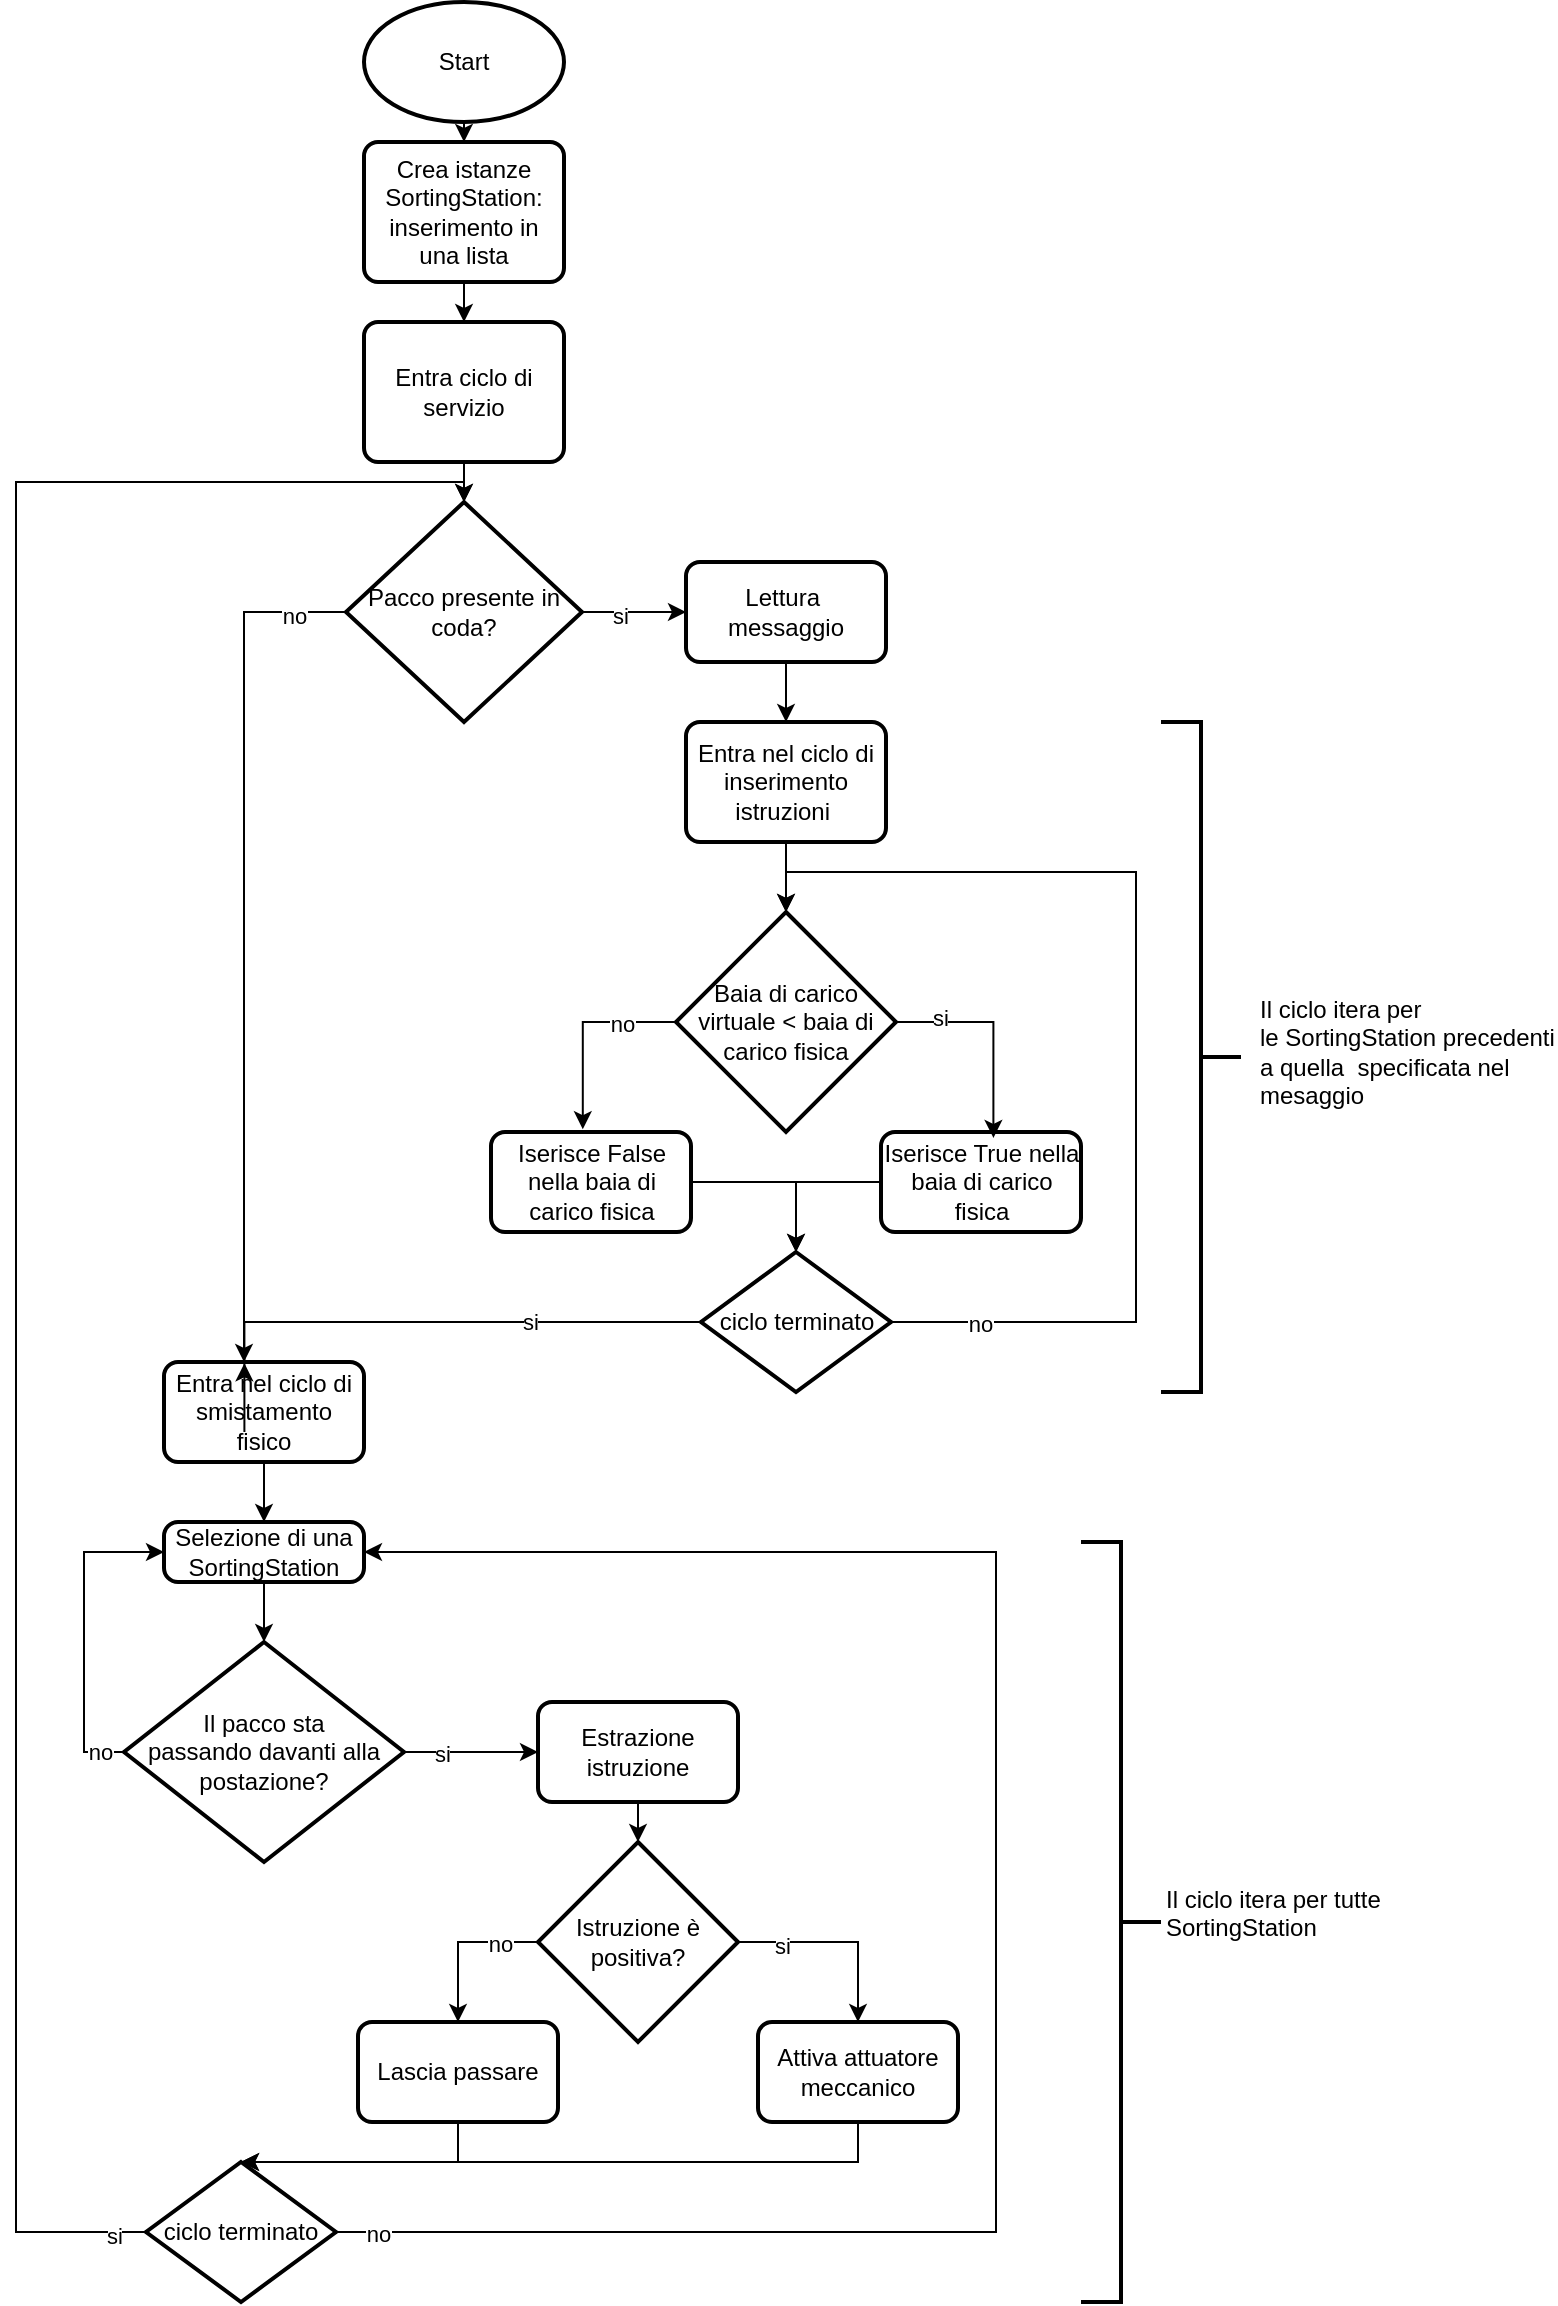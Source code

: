 <mxfile version="28.0.6">
  <diagram id="4rh42vxHhXceGONblC5L" name="Page-1">
    <mxGraphModel dx="695" dy="461" grid="1" gridSize="10" guides="1" tooltips="1" connect="1" arrows="1" fold="1" page="1" pageScale="1" pageWidth="827" pageHeight="1169" math="0" shadow="0">
      <root>
        <mxCell id="0" />
        <mxCell id="1" parent="0" />
        <mxCell id="UT6nP9ZxfCxlTdFqshKj-22" style="edgeStyle=orthogonalEdgeStyle;rounded=0;orthogonalLoop=1;jettySize=auto;html=1;entryX=0.5;entryY=0;entryDx=0;entryDy=0;" edge="1" parent="1" target="UT6nP9ZxfCxlTdFqshKj-2">
          <mxGeometry relative="1" as="geometry">
            <mxPoint x="274.0" y="60" as="sourcePoint" />
          </mxGeometry>
        </mxCell>
        <mxCell id="UT6nP9ZxfCxlTdFqshKj-1" value="Start" style="strokeWidth=2;html=1;shape=mxgraph.flowchart.start_1;whiteSpace=wrap;" vertex="1" parent="1">
          <mxGeometry x="224" y="10" width="100" height="60" as="geometry" />
        </mxCell>
        <mxCell id="UT6nP9ZxfCxlTdFqshKj-23" style="edgeStyle=orthogonalEdgeStyle;rounded=0;orthogonalLoop=1;jettySize=auto;html=1;entryX=0.5;entryY=0;entryDx=0;entryDy=0;" edge="1" parent="1" source="UT6nP9ZxfCxlTdFqshKj-2" target="UT6nP9ZxfCxlTdFqshKj-15">
          <mxGeometry relative="1" as="geometry" />
        </mxCell>
        <mxCell id="UT6nP9ZxfCxlTdFqshKj-2" value="Crea istanze&lt;div&gt;SortingStation:&lt;/div&gt;&lt;div&gt;inserimento in una lista&lt;/div&gt;" style="rounded=1;whiteSpace=wrap;html=1;absoluteArcSize=1;arcSize=14;strokeWidth=2;" vertex="1" parent="1">
          <mxGeometry x="224" y="80" width="100" height="70" as="geometry" />
        </mxCell>
        <mxCell id="UT6nP9ZxfCxlTdFqshKj-25" style="edgeStyle=orthogonalEdgeStyle;rounded=0;orthogonalLoop=1;jettySize=auto;html=1;entryX=0;entryY=0.5;entryDx=0;entryDy=0;" edge="1" parent="1" source="UT6nP9ZxfCxlTdFqshKj-3" target="UT6nP9ZxfCxlTdFqshKj-4">
          <mxGeometry relative="1" as="geometry" />
        </mxCell>
        <mxCell id="UT6nP9ZxfCxlTdFqshKj-61" value="si" style="edgeLabel;html=1;align=center;verticalAlign=middle;resizable=0;points=[];" vertex="1" connectable="0" parent="UT6nP9ZxfCxlTdFqshKj-25">
          <mxGeometry x="-0.288" y="-2" relative="1" as="geometry">
            <mxPoint as="offset" />
          </mxGeometry>
        </mxCell>
        <mxCell id="UT6nP9ZxfCxlTdFqshKj-3" value="Pacco presente in coda?" style="strokeWidth=2;html=1;shape=mxgraph.flowchart.decision;whiteSpace=wrap;" vertex="1" parent="1">
          <mxGeometry x="215" y="260" width="118" height="110" as="geometry" />
        </mxCell>
        <mxCell id="UT6nP9ZxfCxlTdFqshKj-26" style="edgeStyle=orthogonalEdgeStyle;rounded=0;orthogonalLoop=1;jettySize=auto;html=1;entryX=0.5;entryY=0;entryDx=0;entryDy=0;" edge="1" parent="1" source="UT6nP9ZxfCxlTdFqshKj-4" target="UT6nP9ZxfCxlTdFqshKj-16">
          <mxGeometry relative="1" as="geometry" />
        </mxCell>
        <mxCell id="UT6nP9ZxfCxlTdFqshKj-4" value="Lettura&amp;nbsp; messaggio" style="rounded=1;whiteSpace=wrap;html=1;absoluteArcSize=1;arcSize=14;strokeWidth=2;" vertex="1" parent="1">
          <mxGeometry x="385" y="290" width="100" height="50" as="geometry" />
        </mxCell>
        <mxCell id="UT6nP9ZxfCxlTdFqshKj-30" style="edgeStyle=orthogonalEdgeStyle;rounded=0;orthogonalLoop=1;jettySize=auto;html=1;entryX=0.459;entryY=-0.028;entryDx=0;entryDy=0;entryPerimeter=0;exitX=0;exitY=0.5;exitDx=0;exitDy=0;exitPerimeter=0;" edge="1" parent="1" source="UT6nP9ZxfCxlTdFqshKj-6" target="UT6nP9ZxfCxlTdFqshKj-7">
          <mxGeometry relative="1" as="geometry">
            <mxPoint x="310" y="570" as="targetPoint" />
          </mxGeometry>
        </mxCell>
        <mxCell id="UT6nP9ZxfCxlTdFqshKj-62" value="no" style="edgeLabel;html=1;align=center;verticalAlign=middle;resizable=0;points=[];" vertex="1" connectable="0" parent="UT6nP9ZxfCxlTdFqshKj-30">
          <mxGeometry x="-0.461" y="1" relative="1" as="geometry">
            <mxPoint as="offset" />
          </mxGeometry>
        </mxCell>
        <mxCell id="UT6nP9ZxfCxlTdFqshKj-6" value="Baia di carico virtuale &amp;lt; baia di carico fisica" style="strokeWidth=2;html=1;shape=mxgraph.flowchart.decision;whiteSpace=wrap;" vertex="1" parent="1">
          <mxGeometry x="380" y="465" width="110" height="110" as="geometry" />
        </mxCell>
        <mxCell id="UT6nP9ZxfCxlTdFqshKj-7" value="Iserisce False nella baia di carico fisica" style="rounded=1;whiteSpace=wrap;html=1;absoluteArcSize=1;arcSize=14;strokeWidth=2;" vertex="1" parent="1">
          <mxGeometry x="287.5" y="575" width="100" height="50" as="geometry" />
        </mxCell>
        <mxCell id="UT6nP9ZxfCxlTdFqshKj-9" value="Iserisce True nella baia di carico fisica" style="rounded=1;whiteSpace=wrap;html=1;absoluteArcSize=1;arcSize=14;strokeWidth=2;" vertex="1" parent="1">
          <mxGeometry x="482.5" y="575" width="100" height="50" as="geometry" />
        </mxCell>
        <mxCell id="UT6nP9ZxfCxlTdFqshKj-10" value="" style="strokeWidth=2;html=1;shape=mxgraph.flowchart.annotation_2;align=left;labelPosition=right;pointerEvents=1;rotation=-180;" vertex="1" parent="1">
          <mxGeometry x="622.5" y="370" width="40" height="335" as="geometry" />
        </mxCell>
        <mxCell id="UT6nP9ZxfCxlTdFqshKj-34" style="edgeStyle=orthogonalEdgeStyle;rounded=0;orthogonalLoop=1;jettySize=auto;html=1;entryX=0;entryY=0.5;entryDx=0;entryDy=0;" edge="1" parent="1" source="UT6nP9ZxfCxlTdFqshKj-13" target="UT6nP9ZxfCxlTdFqshKj-19">
          <mxGeometry relative="1" as="geometry" />
        </mxCell>
        <mxCell id="UT6nP9ZxfCxlTdFqshKj-90" value="si" style="edgeLabel;html=1;align=center;verticalAlign=middle;resizable=0;points=[];" vertex="1" connectable="0" parent="UT6nP9ZxfCxlTdFqshKj-34">
          <mxGeometry x="-0.434" y="-1" relative="1" as="geometry">
            <mxPoint as="offset" />
          </mxGeometry>
        </mxCell>
        <mxCell id="UT6nP9ZxfCxlTdFqshKj-74" style="edgeStyle=orthogonalEdgeStyle;rounded=0;orthogonalLoop=1;jettySize=auto;html=1;exitX=0;exitY=0.5;exitDx=0;exitDy=0;exitPerimeter=0;entryX=0;entryY=0.5;entryDx=0;entryDy=0;" edge="1" parent="1" source="UT6nP9ZxfCxlTdFqshKj-13" target="UT6nP9ZxfCxlTdFqshKj-73">
          <mxGeometry relative="1" as="geometry" />
        </mxCell>
        <mxCell id="UT6nP9ZxfCxlTdFqshKj-86" value="no" style="edgeLabel;html=1;align=center;verticalAlign=middle;resizable=0;points=[];" vertex="1" connectable="0" parent="UT6nP9ZxfCxlTdFqshKj-74">
          <mxGeometry x="-0.844" relative="1" as="geometry">
            <mxPoint as="offset" />
          </mxGeometry>
        </mxCell>
        <mxCell id="UT6nP9ZxfCxlTdFqshKj-13" value="Il pacco sta passando&amp;nbsp;&lt;span style=&quot;background-color: transparent; color: light-dark(rgb(0, 0, 0), rgb(255, 255, 255));&quot;&gt;davanti alla postazione?&lt;/span&gt;" style="strokeWidth=2;html=1;shape=mxgraph.flowchart.decision;whiteSpace=wrap;" vertex="1" parent="1">
          <mxGeometry x="104" y="830" width="140" height="110" as="geometry" />
        </mxCell>
        <mxCell id="UT6nP9ZxfCxlTdFqshKj-14" value="" style="strokeWidth=2;html=1;shape=mxgraph.flowchart.annotation_2;align=left;labelPosition=right;pointerEvents=1;rotation=-180;" vertex="1" parent="1">
          <mxGeometry x="582.5" y="780" width="40" height="380" as="geometry" />
        </mxCell>
        <mxCell id="UT6nP9ZxfCxlTdFqshKj-15" value="Entra ciclo di servizio" style="rounded=1;whiteSpace=wrap;html=1;absoluteArcSize=1;arcSize=14;strokeWidth=2;" vertex="1" parent="1">
          <mxGeometry x="224" y="170" width="100" height="70" as="geometry" />
        </mxCell>
        <mxCell id="UT6nP9ZxfCxlTdFqshKj-16" value="Entra nel ciclo di inserimento istruzioni&amp;nbsp;" style="rounded=1;whiteSpace=wrap;html=1;absoluteArcSize=1;arcSize=14;strokeWidth=2;" vertex="1" parent="1">
          <mxGeometry x="385" y="370" width="100" height="60" as="geometry" />
        </mxCell>
        <mxCell id="UT6nP9ZxfCxlTdFqshKj-77" style="edgeStyle=orthogonalEdgeStyle;rounded=0;orthogonalLoop=1;jettySize=auto;html=1;entryX=0.5;entryY=0;entryDx=0;entryDy=0;" edge="1" parent="1" source="UT6nP9ZxfCxlTdFqshKj-17" target="UT6nP9ZxfCxlTdFqshKj-73">
          <mxGeometry relative="1" as="geometry">
            <mxPoint x="280" y="730" as="targetPoint" />
          </mxGeometry>
        </mxCell>
        <mxCell id="UT6nP9ZxfCxlTdFqshKj-17" value="Entra nel ciclo di smistamento fisico" style="rounded=1;whiteSpace=wrap;html=1;absoluteArcSize=1;arcSize=14;strokeWidth=2;" vertex="1" parent="1">
          <mxGeometry x="124" y="690" width="100" height="50" as="geometry" />
        </mxCell>
        <mxCell id="UT6nP9ZxfCxlTdFqshKj-38" style="edgeStyle=orthogonalEdgeStyle;rounded=0;orthogonalLoop=1;jettySize=auto;html=1;exitX=0;exitY=0.5;exitDx=0;exitDy=0;exitPerimeter=0;" edge="1" parent="1" source="UT6nP9ZxfCxlTdFqshKj-18" target="UT6nP9ZxfCxlTdFqshKj-37">
          <mxGeometry relative="1" as="geometry" />
        </mxCell>
        <mxCell id="UT6nP9ZxfCxlTdFqshKj-68" value="no" style="edgeLabel;html=1;align=center;verticalAlign=middle;resizable=0;points=[];" vertex="1" connectable="0" parent="UT6nP9ZxfCxlTdFqshKj-38">
          <mxGeometry x="-0.51" y="1" relative="1" as="geometry">
            <mxPoint as="offset" />
          </mxGeometry>
        </mxCell>
        <mxCell id="UT6nP9ZxfCxlTdFqshKj-57" style="edgeStyle=orthogonalEdgeStyle;rounded=0;orthogonalLoop=1;jettySize=auto;html=1;exitX=1;exitY=0.5;exitDx=0;exitDy=0;exitPerimeter=0;entryX=0.5;entryY=0;entryDx=0;entryDy=0;" edge="1" parent="1" source="UT6nP9ZxfCxlTdFqshKj-18" target="UT6nP9ZxfCxlTdFqshKj-20">
          <mxGeometry relative="1" as="geometry" />
        </mxCell>
        <mxCell id="UT6nP9ZxfCxlTdFqshKj-69" value="si" style="edgeLabel;html=1;align=center;verticalAlign=middle;resizable=0;points=[];" vertex="1" connectable="0" parent="UT6nP9ZxfCxlTdFqshKj-57">
          <mxGeometry x="-0.557" y="-2" relative="1" as="geometry">
            <mxPoint as="offset" />
          </mxGeometry>
        </mxCell>
        <mxCell id="UT6nP9ZxfCxlTdFqshKj-18" value="Istruzione è positiva?" style="strokeWidth=2;html=1;shape=mxgraph.flowchart.decision;whiteSpace=wrap;" vertex="1" parent="1">
          <mxGeometry x="311" y="930" width="100" height="100" as="geometry" />
        </mxCell>
        <mxCell id="UT6nP9ZxfCxlTdFqshKj-19" value="Estrazione istruzione" style="rounded=1;whiteSpace=wrap;html=1;absoluteArcSize=1;arcSize=14;strokeWidth=2;" vertex="1" parent="1">
          <mxGeometry x="311" y="860" width="100" height="50" as="geometry" />
        </mxCell>
        <mxCell id="UT6nP9ZxfCxlTdFqshKj-20" value="Attiva attuatore meccanico" style="rounded=1;whiteSpace=wrap;html=1;absoluteArcSize=1;arcSize=14;strokeWidth=2;" vertex="1" parent="1">
          <mxGeometry x="421" y="1020" width="100" height="50" as="geometry" />
        </mxCell>
        <mxCell id="UT6nP9ZxfCxlTdFqshKj-24" style="edgeStyle=orthogonalEdgeStyle;rounded=0;orthogonalLoop=1;jettySize=auto;html=1;entryX=0.5;entryY=0;entryDx=0;entryDy=0;entryPerimeter=0;" edge="1" parent="1" source="UT6nP9ZxfCxlTdFqshKj-15" target="UT6nP9ZxfCxlTdFqshKj-3">
          <mxGeometry relative="1" as="geometry" />
        </mxCell>
        <mxCell id="UT6nP9ZxfCxlTdFqshKj-28" style="edgeStyle=orthogonalEdgeStyle;rounded=0;orthogonalLoop=1;jettySize=auto;html=1;entryX=0.5;entryY=0;entryDx=0;entryDy=0;entryPerimeter=0;" edge="1" parent="1" source="UT6nP9ZxfCxlTdFqshKj-16" target="UT6nP9ZxfCxlTdFqshKj-6">
          <mxGeometry relative="1" as="geometry" />
        </mxCell>
        <mxCell id="UT6nP9ZxfCxlTdFqshKj-31" style="edgeStyle=orthogonalEdgeStyle;rounded=0;orthogonalLoop=1;jettySize=auto;html=1;entryX=0.562;entryY=0.059;entryDx=0;entryDy=0;entryPerimeter=0;exitX=1;exitY=0.5;exitDx=0;exitDy=0;exitPerimeter=0;" edge="1" parent="1" source="UT6nP9ZxfCxlTdFqshKj-6" target="UT6nP9ZxfCxlTdFqshKj-9">
          <mxGeometry relative="1" as="geometry" />
        </mxCell>
        <mxCell id="UT6nP9ZxfCxlTdFqshKj-63" value="si" style="edgeLabel;html=1;align=center;verticalAlign=middle;resizable=0;points=[];" vertex="1" connectable="0" parent="UT6nP9ZxfCxlTdFqshKj-31">
          <mxGeometry x="-0.59" y="2" relative="1" as="geometry">
            <mxPoint as="offset" />
          </mxGeometry>
        </mxCell>
        <mxCell id="UT6nP9ZxfCxlTdFqshKj-37" value="Lascia passare" style="rounded=1;whiteSpace=wrap;html=1;absoluteArcSize=1;arcSize=14;strokeWidth=2;" vertex="1" parent="1">
          <mxGeometry x="221" y="1020" width="100" height="50" as="geometry" />
        </mxCell>
        <mxCell id="UT6nP9ZxfCxlTdFqshKj-42" value="" style="edgeStyle=orthogonalEdgeStyle;rounded=0;orthogonalLoop=1;jettySize=auto;html=1;entryX=0.4;entryY=0;entryDx=0;entryDy=0;entryPerimeter=0;exitX=0;exitY=0.5;exitDx=0;exitDy=0;exitPerimeter=0;" edge="1" parent="1" source="UT6nP9ZxfCxlTdFqshKj-3" target="UT6nP9ZxfCxlTdFqshKj-17">
          <mxGeometry relative="1" as="geometry" />
        </mxCell>
        <mxCell id="UT6nP9ZxfCxlTdFqshKj-82" value="no" style="edgeLabel;html=1;align=center;verticalAlign=middle;resizable=0;points=[];" vertex="1" connectable="0" parent="UT6nP9ZxfCxlTdFqshKj-42">
          <mxGeometry x="-0.879" y="2" relative="1" as="geometry">
            <mxPoint as="offset" />
          </mxGeometry>
        </mxCell>
        <mxCell id="UT6nP9ZxfCxlTdFqshKj-44" value="ciclo terminato" style="strokeWidth=2;html=1;shape=mxgraph.flowchart.decision;whiteSpace=wrap;" vertex="1" parent="1">
          <mxGeometry x="392.5" y="635" width="95" height="70" as="geometry" />
        </mxCell>
        <mxCell id="UT6nP9ZxfCxlTdFqshKj-47" style="edgeStyle=orthogonalEdgeStyle;rounded=0;orthogonalLoop=1;jettySize=auto;html=1;entryX=0.5;entryY=0;entryDx=0;entryDy=0;entryPerimeter=0;exitX=0;exitY=0.5;exitDx=0;exitDy=0;" edge="1" parent="1" source="UT6nP9ZxfCxlTdFqshKj-9" target="UT6nP9ZxfCxlTdFqshKj-44">
          <mxGeometry relative="1" as="geometry" />
        </mxCell>
        <mxCell id="UT6nP9ZxfCxlTdFqshKj-48" style="edgeStyle=orthogonalEdgeStyle;rounded=0;orthogonalLoop=1;jettySize=auto;html=1;exitX=1;exitY=0.5;exitDx=0;exitDy=0;entryX=0.5;entryY=0;entryDx=0;entryDy=0;entryPerimeter=0;" edge="1" parent="1" source="UT6nP9ZxfCxlTdFqshKj-7" target="UT6nP9ZxfCxlTdFqshKj-44">
          <mxGeometry relative="1" as="geometry" />
        </mxCell>
        <mxCell id="UT6nP9ZxfCxlTdFqshKj-50" style="edgeStyle=orthogonalEdgeStyle;rounded=0;orthogonalLoop=1;jettySize=auto;html=1;entryX=0.402;entryY=0.013;entryDx=0;entryDy=0;entryPerimeter=0;" edge="1" parent="1" source="UT6nP9ZxfCxlTdFqshKj-44" target="UT6nP9ZxfCxlTdFqshKj-17">
          <mxGeometry relative="1" as="geometry" />
        </mxCell>
        <mxCell id="UT6nP9ZxfCxlTdFqshKj-65" value="si" style="edgeLabel;html=1;align=center;verticalAlign=middle;resizable=0;points=[];" vertex="1" connectable="0" parent="UT6nP9ZxfCxlTdFqshKj-50">
          <mxGeometry x="-0.46" relative="1" as="geometry">
            <mxPoint as="offset" />
          </mxGeometry>
        </mxCell>
        <mxCell id="UT6nP9ZxfCxlTdFqshKj-51" style="edgeStyle=orthogonalEdgeStyle;rounded=0;orthogonalLoop=1;jettySize=auto;html=1;exitX=1;exitY=0.5;exitDx=0;exitDy=0;exitPerimeter=0;entryX=0.5;entryY=0;entryDx=0;entryDy=0;entryPerimeter=0;" edge="1" parent="1" source="UT6nP9ZxfCxlTdFqshKj-44" target="UT6nP9ZxfCxlTdFqshKj-6">
          <mxGeometry relative="1" as="geometry">
            <Array as="points">
              <mxPoint x="610" y="670" />
              <mxPoint x="610" y="445" />
              <mxPoint x="435" y="445" />
            </Array>
          </mxGeometry>
        </mxCell>
        <mxCell id="UT6nP9ZxfCxlTdFqshKj-64" value="no" style="edgeLabel;html=1;align=center;verticalAlign=middle;resizable=0;points=[];" vertex="1" connectable="0" parent="UT6nP9ZxfCxlTdFqshKj-51">
          <mxGeometry x="-0.838" y="-1" relative="1" as="geometry">
            <mxPoint as="offset" />
          </mxGeometry>
        </mxCell>
        <mxCell id="UT6nP9ZxfCxlTdFqshKj-78" style="edgeStyle=orthogonalEdgeStyle;rounded=0;orthogonalLoop=1;jettySize=auto;html=1;entryX=1;entryY=0.5;entryDx=0;entryDy=0;" edge="1" parent="1" source="UT6nP9ZxfCxlTdFqshKj-52" target="UT6nP9ZxfCxlTdFqshKj-73">
          <mxGeometry relative="1" as="geometry">
            <Array as="points">
              <mxPoint x="540" y="1125" />
              <mxPoint x="540" y="785" />
            </Array>
          </mxGeometry>
        </mxCell>
        <mxCell id="UT6nP9ZxfCxlTdFqshKj-85" value="no" style="edgeLabel;html=1;align=center;verticalAlign=middle;resizable=0;points=[];" vertex="1" connectable="0" parent="UT6nP9ZxfCxlTdFqshKj-78">
          <mxGeometry x="-0.958" y="-1" relative="1" as="geometry">
            <mxPoint as="offset" />
          </mxGeometry>
        </mxCell>
        <mxCell id="UT6nP9ZxfCxlTdFqshKj-52" value="ciclo terminato" style="strokeWidth=2;html=1;shape=mxgraph.flowchart.decision;whiteSpace=wrap;" vertex="1" parent="1">
          <mxGeometry x="115" y="1090" width="95" height="70" as="geometry" />
        </mxCell>
        <mxCell id="UT6nP9ZxfCxlTdFqshKj-56" style="edgeStyle=orthogonalEdgeStyle;rounded=0;orthogonalLoop=1;jettySize=auto;html=1;exitX=0;exitY=0.5;exitDx=0;exitDy=0;exitPerimeter=0;entryX=0.5;entryY=0;entryDx=0;entryDy=0;entryPerimeter=0;" edge="1" parent="1" source="UT6nP9ZxfCxlTdFqshKj-52" target="UT6nP9ZxfCxlTdFqshKj-3">
          <mxGeometry relative="1" as="geometry">
            <Array as="points">
              <mxPoint x="50" y="1125" />
              <mxPoint x="50" y="250" />
              <mxPoint x="274" y="250" />
            </Array>
          </mxGeometry>
        </mxCell>
        <mxCell id="UT6nP9ZxfCxlTdFqshKj-83" value="si" style="edgeLabel;html=1;align=center;verticalAlign=middle;resizable=0;points=[];" vertex="1" connectable="0" parent="UT6nP9ZxfCxlTdFqshKj-56">
          <mxGeometry x="-0.972" y="2" relative="1" as="geometry">
            <mxPoint as="offset" />
          </mxGeometry>
        </mxCell>
        <mxCell id="UT6nP9ZxfCxlTdFqshKj-59" style="edgeStyle=orthogonalEdgeStyle;rounded=0;orthogonalLoop=1;jettySize=auto;html=1;exitX=0.5;exitY=1;exitDx=0;exitDy=0;entryX=0.5;entryY=0;entryDx=0;entryDy=0;entryPerimeter=0;" edge="1" parent="1" source="UT6nP9ZxfCxlTdFqshKj-37" target="UT6nP9ZxfCxlTdFqshKj-52">
          <mxGeometry relative="1" as="geometry">
            <Array as="points">
              <mxPoint x="271" y="1090" />
            </Array>
          </mxGeometry>
        </mxCell>
        <mxCell id="UT6nP9ZxfCxlTdFqshKj-60" style="edgeStyle=orthogonalEdgeStyle;rounded=0;orthogonalLoop=1;jettySize=auto;html=1;exitX=0.5;exitY=1;exitDx=0;exitDy=0;entryX=0.5;entryY=0;entryDx=0;entryDy=0;entryPerimeter=0;" edge="1" parent="1" source="UT6nP9ZxfCxlTdFqshKj-20" target="UT6nP9ZxfCxlTdFqshKj-52">
          <mxGeometry relative="1" as="geometry">
            <Array as="points">
              <mxPoint x="471" y="1090" />
            </Array>
          </mxGeometry>
        </mxCell>
        <mxCell id="UT6nP9ZxfCxlTdFqshKj-75" style="edgeStyle=orthogonalEdgeStyle;rounded=0;orthogonalLoop=1;jettySize=auto;html=1;" edge="1" parent="1" source="UT6nP9ZxfCxlTdFqshKj-73" target="UT6nP9ZxfCxlTdFqshKj-13">
          <mxGeometry relative="1" as="geometry" />
        </mxCell>
        <mxCell id="UT6nP9ZxfCxlTdFqshKj-73" value="Selezione di una SortingStation" style="rounded=1;whiteSpace=wrap;html=1;absoluteArcSize=1;arcSize=14;strokeWidth=2;" vertex="1" parent="1">
          <mxGeometry x="124" y="770" width="100" height="30" as="geometry" />
        </mxCell>
        <mxCell id="UT6nP9ZxfCxlTdFqshKj-81" style="edgeStyle=orthogonalEdgeStyle;rounded=0;orthogonalLoop=1;jettySize=auto;html=1;exitX=0.5;exitY=1;exitDx=0;exitDy=0;entryX=0.5;entryY=0;entryDx=0;entryDy=0;entryPerimeter=0;" edge="1" parent="1" source="UT6nP9ZxfCxlTdFqshKj-19" target="UT6nP9ZxfCxlTdFqshKj-18">
          <mxGeometry relative="1" as="geometry" />
        </mxCell>
        <mxCell id="UT6nP9ZxfCxlTdFqshKj-93" value="Il ciclo itera per le SortingStation precedenti a quella  specificata nel mesaggio" style="text;whiteSpace=wrap;html=1;" vertex="1" parent="1">
          <mxGeometry x="670" y="500" width="150" height="120" as="geometry" />
        </mxCell>
        <mxCell id="UT6nP9ZxfCxlTdFqshKj-95" value="Il ciclo itera per tutte SortingStation&amp;nbsp;" style="text;whiteSpace=wrap;html=1;" vertex="1" parent="1">
          <mxGeometry x="622.5" y="945" width="150" height="50" as="geometry" />
        </mxCell>
      </root>
    </mxGraphModel>
  </diagram>
</mxfile>
